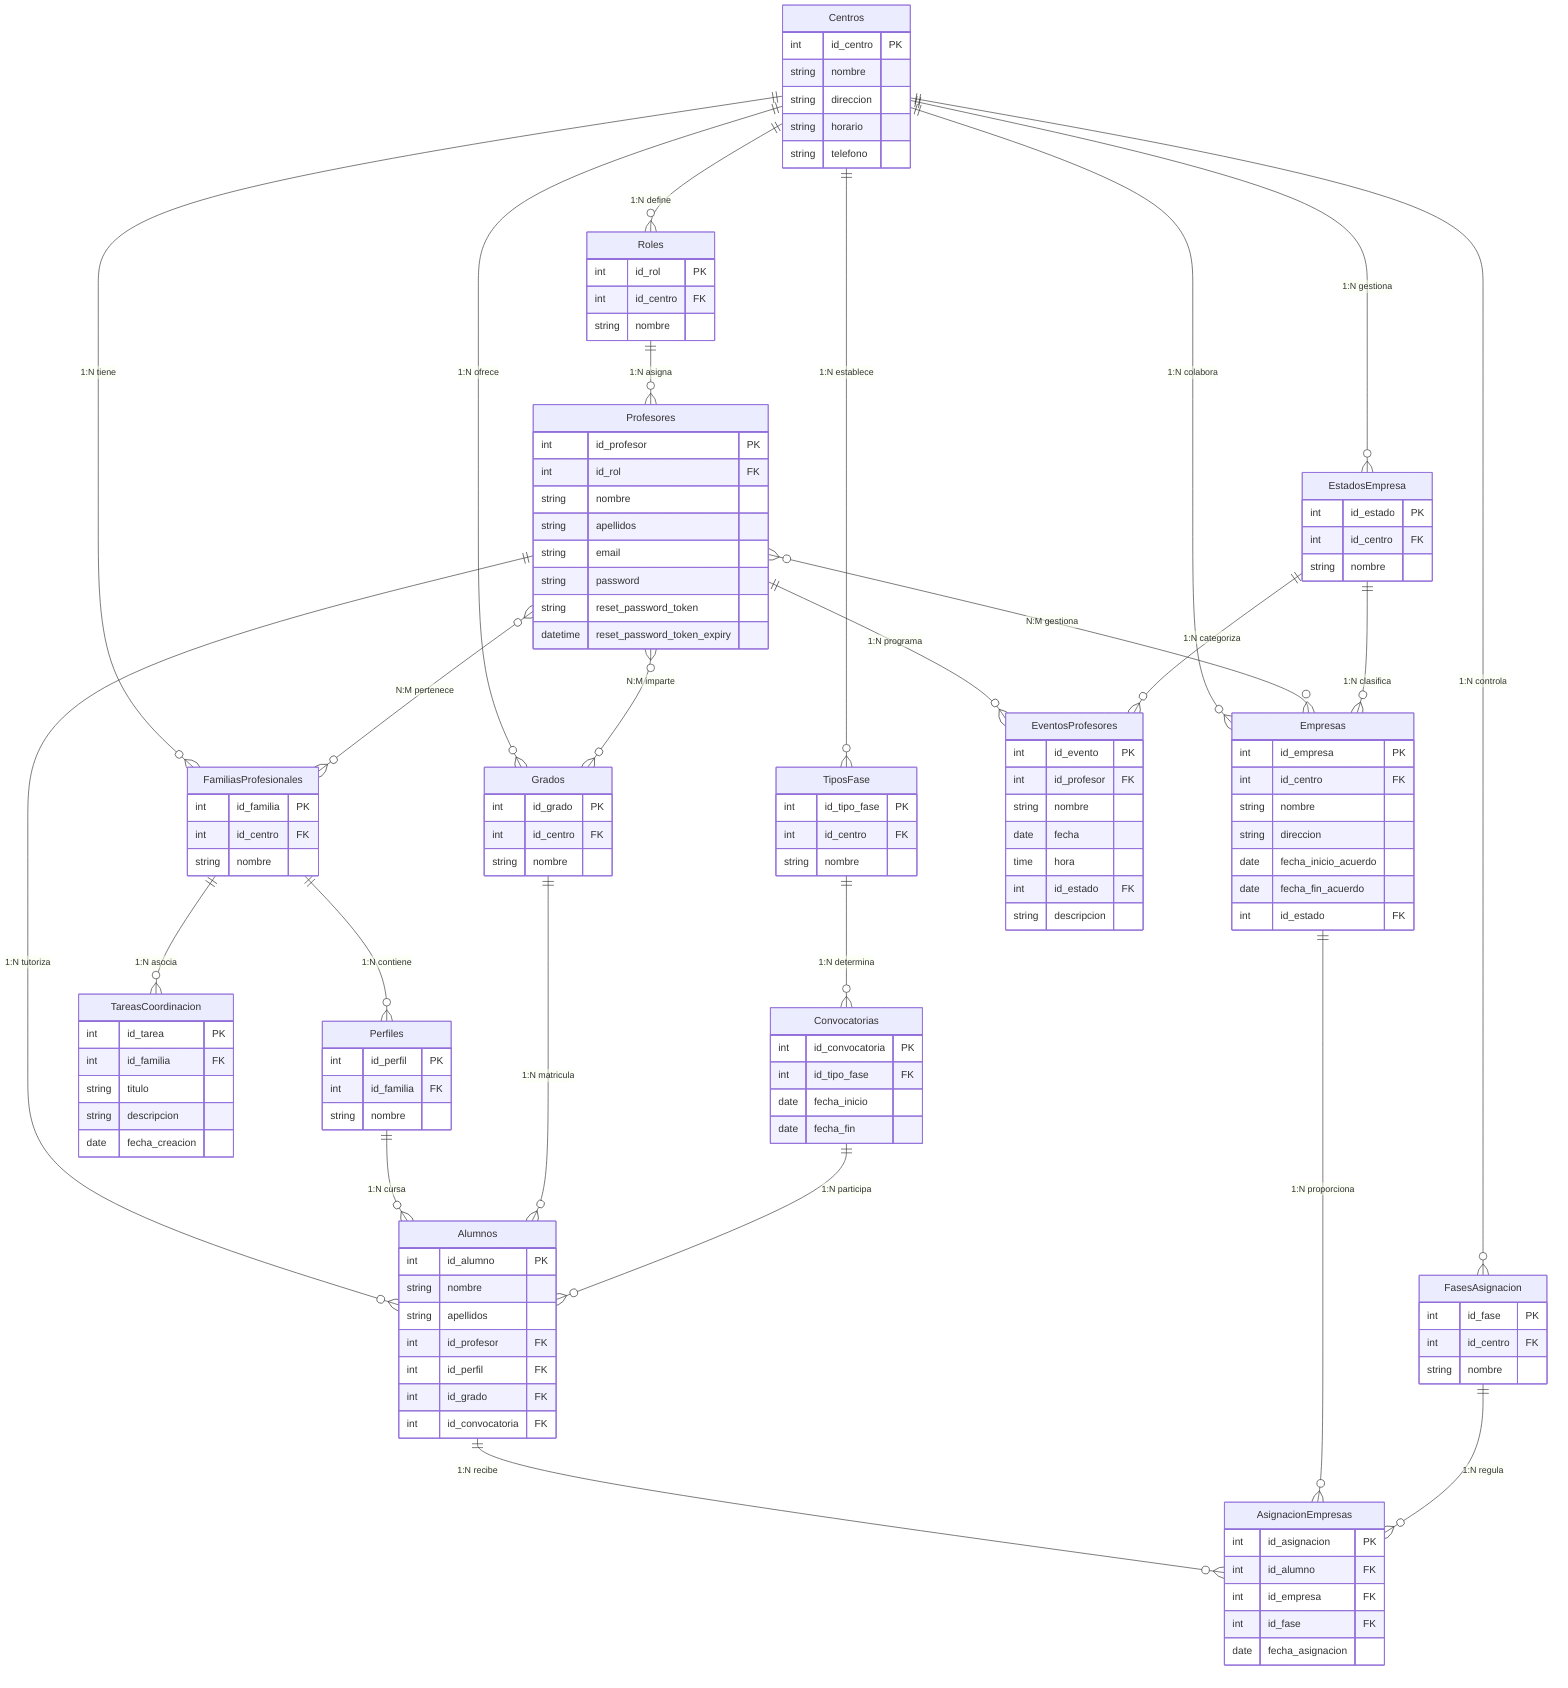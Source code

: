 erDiagram
    Centros ||--o{ FamiliasProfesionales : "1:N tiene"
    Centros ||--o{ Grados : "1:N ofrece"
    Centros ||--o{ Roles : "1:N define"
    Centros ||--o{ TiposFase : "1:N establece"
    Centros ||--o{ EstadosEmpresa : "1:N gestiona"
    Centros ||--o{ FasesAsignacion : "1:N controla"
    Centros ||--o{ Empresas : "1:N colabora"
    
    FamiliasProfesionales ||--o{ Perfiles : "1:N contiene"
    FamiliasProfesionales ||--o{ TareasCoordinacion : "1:N asocia"
    
    Roles ||--o{ Profesores : "1:N asigna"
    
    TiposFase ||--o{ Convocatorias : "1:N determina"
    
    Profesores ||--o{ Alumnos : "1:N tutoriza"
    Profesores }o--o{ FamiliasProfesionales : "N:M pertenece"
    Profesores }o--o{ Grados : "N:M imparte"
    Profesores }o--o{ Empresas : "N:M gestiona"
    Profesores ||--o{ EventosProfesores : "1:N programa"
    
    Perfiles ||--o{ Alumnos : "1:N cursa"
    
    Grados ||--o{ Alumnos : "1:N matricula"
    
    Convocatorias ||--o{ Alumnos : "1:N participa"
    
    EstadosEmpresa ||--o{ Empresas : "1:N clasifica"
    EstadosEmpresa ||--o{ EventosProfesores : "1:N categoriza"
    
    Alumnos ||--o{ AsignacionEmpresas : "1:N recibe"
    Empresas ||--o{ AsignacionEmpresas : "1:N proporciona"
    
    FasesAsignacion ||--o{ AsignacionEmpresas : "1:N regula"
    
    Centros {
        int id_centro PK
        string nombre
        string direccion
        string horario
        string telefono
    }
    
    FamiliasProfesionales {
        int id_familia PK
        int id_centro FK
        string nombre
    }
    
    Perfiles {
        int id_perfil PK
        int id_familia FK
        string nombre
    }
    
    Grados {
        int id_grado PK
        int id_centro FK
        string nombre
    }
    
    Roles {
        int id_rol PK
        int id_centro FK
        string nombre
    }
    
    Profesores {
        int id_profesor PK
        int id_rol FK
        string nombre
        string apellidos
        string email
        string password
        string reset_password_token
        datetime reset_password_token_expiry
    }
    
    TiposFase {
        int id_tipo_fase PK
        int id_centro FK
        string nombre
    }
    
    EstadosEmpresa {
        int id_estado PK
        int id_centro FK
        string nombre
    }
    
    FasesAsignacion {
        int id_fase PK
        int id_centro FK
        string nombre
    }
    
    Convocatorias {
        int id_convocatoria PK
        int id_tipo_fase FK
        date fecha_inicio
        date fecha_fin
    }
    
    Alumnos {
        int id_alumno PK
        string nombre
        string apellidos
        int id_profesor FK
        int id_perfil FK
        int id_grado FK
        int id_convocatoria FK
    }
    
    Empresas {
        int id_empresa PK
        int id_centro FK
        string nombre
        string direccion
        date fecha_inicio_acuerdo
        date fecha_fin_acuerdo
        int id_estado FK
    }
    
    AsignacionEmpresas {
        int id_asignacion PK
        int id_alumno FK
        int id_empresa FK
        int id_fase FK
        date fecha_asignacion
    }
    
    TareasCoordinacion {
        int id_tarea PK
        int id_familia FK
        string titulo
        string descripcion
        date fecha_creacion
    }
    
    EventosProfesores {
        int id_evento PK
        int id_profesor FK
        string nombre
        date fecha
        time hora
        int id_estado FK
        string descripcion
    }